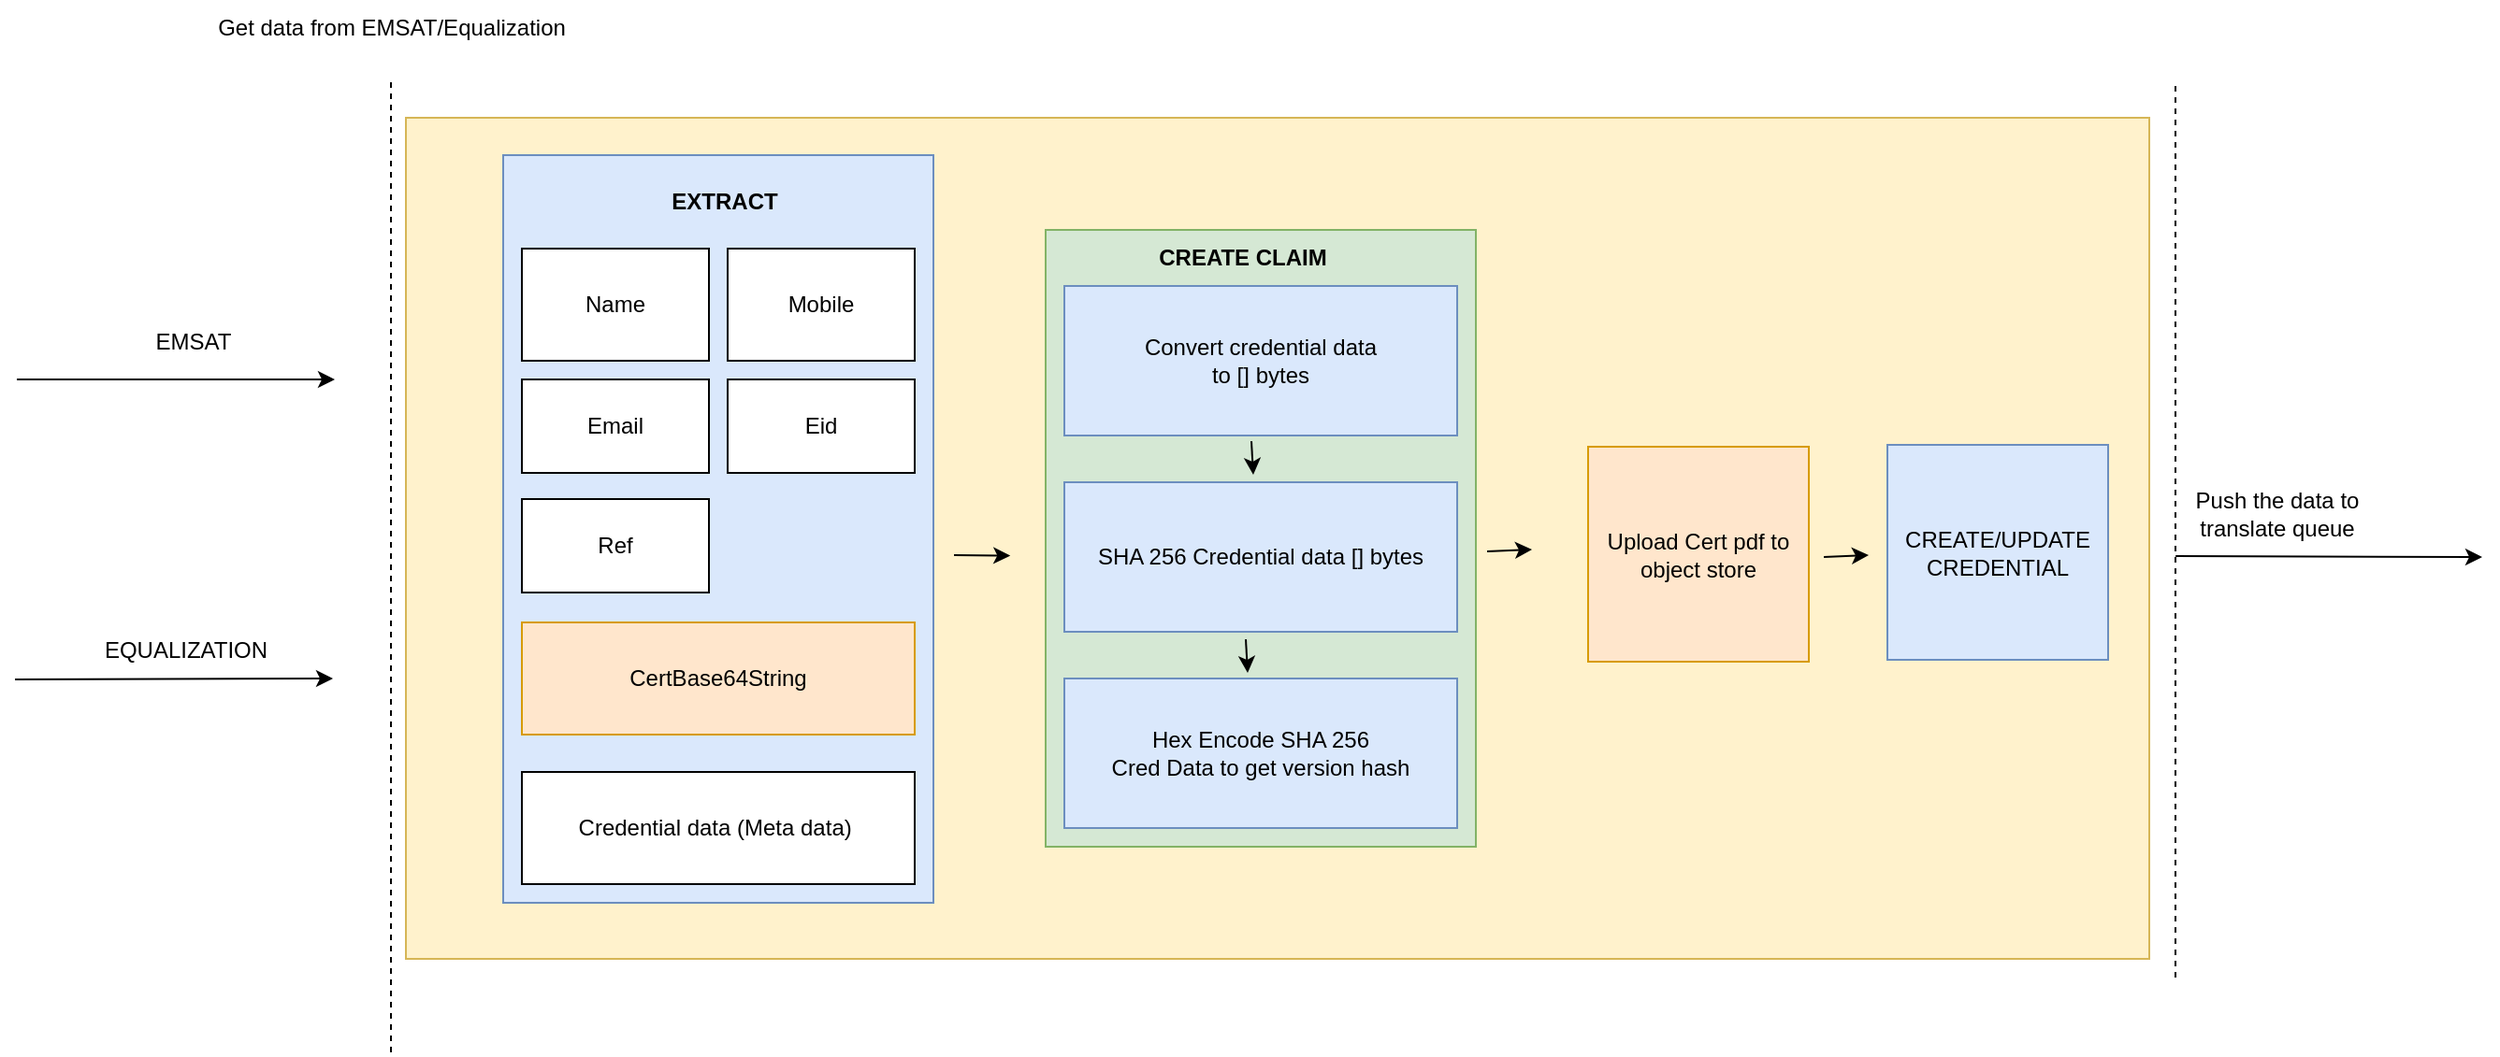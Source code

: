 <mxfile version="20.8.21" type="github">
  <diagram name="Page-1" id="xtX0X9Zmayf66F2EV1Y1">
    <mxGraphModel dx="1314" dy="787" grid="1" gridSize="10" guides="1" tooltips="1" connect="1" arrows="1" fold="1" page="1" pageScale="1" pageWidth="1400" pageHeight="850" math="0" shadow="0">
      <root>
        <mxCell id="0" />
        <mxCell id="1" parent="0" />
        <mxCell id="TLyoO00L_agr9_9Z2vXA-49" value="" style="rounded=0;whiteSpace=wrap;html=1;" vertex="1" parent="1">
          <mxGeometry x="560" y="200" width="120" height="240" as="geometry" />
        </mxCell>
        <mxCell id="TLyoO00L_agr9_9Z2vXA-41" value="" style="rounded=0;whiteSpace=wrap;html=1;fillColor=#fff2cc;strokeColor=#d6b656;" vertex="1" parent="1">
          <mxGeometry x="228" y="100" width="932" height="450" as="geometry" />
        </mxCell>
        <mxCell id="TLyoO00L_agr9_9Z2vXA-1" value="" style="rounded=0;whiteSpace=wrap;html=1;fillColor=#dae8fc;strokeColor=#6c8ebf;" vertex="1" parent="1">
          <mxGeometry x="280" y="120" width="230" height="400" as="geometry" />
        </mxCell>
        <mxCell id="TLyoO00L_agr9_9Z2vXA-6" value="" style="endArrow=classic;html=1;rounded=0;" edge="1" parent="1">
          <mxGeometry width="50" height="50" relative="1" as="geometry">
            <mxPoint x="20" y="240" as="sourcePoint" />
            <mxPoint x="190" y="240" as="targetPoint" />
          </mxGeometry>
        </mxCell>
        <mxCell id="TLyoO00L_agr9_9Z2vXA-7" value="" style="endArrow=classic;html=1;rounded=0;" edge="1" parent="1">
          <mxGeometry width="50" height="50" relative="1" as="geometry">
            <mxPoint x="19" y="400.5" as="sourcePoint" />
            <mxPoint x="189" y="400" as="targetPoint" />
          </mxGeometry>
        </mxCell>
        <mxCell id="TLyoO00L_agr9_9Z2vXA-10" value="Name" style="rounded=0;whiteSpace=wrap;html=1;" vertex="1" parent="1">
          <mxGeometry x="290" y="170" width="100" height="60" as="geometry" />
        </mxCell>
        <mxCell id="TLyoO00L_agr9_9Z2vXA-11" value="Mobile" style="rounded=0;whiteSpace=wrap;html=1;" vertex="1" parent="1">
          <mxGeometry x="400" y="170" width="100" height="60" as="geometry" />
        </mxCell>
        <mxCell id="TLyoO00L_agr9_9Z2vXA-13" value="Email" style="rounded=0;whiteSpace=wrap;html=1;" vertex="1" parent="1">
          <mxGeometry x="290" y="240" width="100" height="50" as="geometry" />
        </mxCell>
        <mxCell id="TLyoO00L_agr9_9Z2vXA-14" value="Eid" style="rounded=0;whiteSpace=wrap;html=1;" vertex="1" parent="1">
          <mxGeometry x="400" y="240" width="100" height="50" as="geometry" />
        </mxCell>
        <mxCell id="TLyoO00L_agr9_9Z2vXA-15" value="Ref" style="rounded=0;whiteSpace=wrap;html=1;" vertex="1" parent="1">
          <mxGeometry x="290" y="304" width="100" height="50" as="geometry" />
        </mxCell>
        <mxCell id="TLyoO00L_agr9_9Z2vXA-17" value="CertBase64String" style="rounded=0;whiteSpace=wrap;html=1;fillColor=#ffe6cc;strokeColor=#d79b00;" vertex="1" parent="1">
          <mxGeometry x="290" y="370" width="210" height="60" as="geometry" />
        </mxCell>
        <mxCell id="TLyoO00L_agr9_9Z2vXA-18" value="EMSAT" style="text;html=1;align=center;verticalAlign=middle;resizable=0;points=[];autosize=1;strokeColor=none;fillColor=none;" vertex="1" parent="1">
          <mxGeometry x="84" y="205" width="60" height="30" as="geometry" />
        </mxCell>
        <mxCell id="TLyoO00L_agr9_9Z2vXA-20" value="" style="endArrow=none;dashed=1;html=1;rounded=0;" edge="1" parent="1">
          <mxGeometry width="50" height="50" relative="1" as="geometry">
            <mxPoint x="220" y="600" as="sourcePoint" />
            <mxPoint x="220" y="80" as="targetPoint" />
          </mxGeometry>
        </mxCell>
        <mxCell id="TLyoO00L_agr9_9Z2vXA-21" value="EQUALIZATION" style="text;html=1;align=center;verticalAlign=middle;resizable=0;points=[];autosize=1;strokeColor=none;fillColor=none;" vertex="1" parent="1">
          <mxGeometry x="55" y="370" width="110" height="30" as="geometry" />
        </mxCell>
        <mxCell id="TLyoO00L_agr9_9Z2vXA-23" value="" style="endArrow=classic;html=1;rounded=0;exitX=0.01;exitY=1.063;exitDx=0;exitDy=0;exitPerimeter=0;" edge="1" parent="1" source="TLyoO00L_agr9_9Z2vXA-24">
          <mxGeometry width="50" height="50" relative="1" as="geometry">
            <mxPoint x="1153" y="331" as="sourcePoint" />
            <mxPoint x="1338" y="335" as="targetPoint" />
          </mxGeometry>
        </mxCell>
        <mxCell id="TLyoO00L_agr9_9Z2vXA-24" value="Push the data to&lt;br&gt;&amp;nbsp;translate queue&amp;nbsp;" style="text;html=1;align=center;verticalAlign=middle;resizable=0;points=[];autosize=1;strokeColor=none;fillColor=none;" vertex="1" parent="1">
          <mxGeometry x="1173" y="292" width="110" height="40" as="geometry" />
        </mxCell>
        <mxCell id="TLyoO00L_agr9_9Z2vXA-25" value="" style="endArrow=none;dashed=1;html=1;rounded=0;" edge="1" parent="1">
          <mxGeometry width="50" height="50" relative="1" as="geometry">
            <mxPoint x="1174" y="560" as="sourcePoint" />
            <mxPoint x="1174" y="80" as="targetPoint" />
          </mxGeometry>
        </mxCell>
        <mxCell id="TLyoO00L_agr9_9Z2vXA-26" value="Get data from EMSAT/Equalization" style="text;html=1;align=center;verticalAlign=middle;resizable=0;points=[];autosize=1;strokeColor=none;fillColor=none;" vertex="1" parent="1">
          <mxGeometry x="115" y="37" width="210" height="30" as="geometry" />
        </mxCell>
        <mxCell id="TLyoO00L_agr9_9Z2vXA-30" value="" style="endArrow=classic;html=1;rounded=0;" edge="1" parent="1">
          <mxGeometry width="50" height="50" relative="1" as="geometry">
            <mxPoint x="806" y="332" as="sourcePoint" />
            <mxPoint x="830" y="331" as="targetPoint" />
          </mxGeometry>
        </mxCell>
        <mxCell id="TLyoO00L_agr9_9Z2vXA-32" value="CREATE/UPDATE CREDENTIAL" style="rounded=0;whiteSpace=wrap;html=1;fillColor=#dae8fc;strokeColor=#6c8ebf;" vertex="1" parent="1">
          <mxGeometry x="1020" y="275" width="118" height="115" as="geometry" />
        </mxCell>
        <mxCell id="TLyoO00L_agr9_9Z2vXA-35" value="Credential data (Meta data)&amp;nbsp;" style="rounded=0;whiteSpace=wrap;html=1;" vertex="1" parent="1">
          <mxGeometry x="290" y="450" width="210" height="60" as="geometry" />
        </mxCell>
        <mxCell id="TLyoO00L_agr9_9Z2vXA-36" value="" style="endArrow=classic;html=1;rounded=0;entryX=0.479;entryY=1.142;entryDx=0;entryDy=0;entryPerimeter=0;" edge="1" parent="1">
          <mxGeometry width="50" height="50" relative="1" as="geometry">
            <mxPoint x="521" y="334" as="sourcePoint" />
            <mxPoint x="551.11" y="334.26" as="targetPoint" />
          </mxGeometry>
        </mxCell>
        <mxCell id="TLyoO00L_agr9_9Z2vXA-38" value="&lt;b&gt;EXTRACT&lt;/b&gt;" style="text;html=1;align=center;verticalAlign=middle;resizable=0;points=[];autosize=1;strokeColor=none;fillColor=none;" vertex="1" parent="1">
          <mxGeometry x="358" y="130" width="80" height="30" as="geometry" />
        </mxCell>
        <mxCell id="TLyoO00L_agr9_9Z2vXA-51" value="" style="rounded=0;whiteSpace=wrap;html=1;fillColor=#d5e8d4;strokeColor=#82b366;" vertex="1" parent="1">
          <mxGeometry x="570" y="160" width="230" height="330" as="geometry" />
        </mxCell>
        <mxCell id="TLyoO00L_agr9_9Z2vXA-39" value="SHA 256 Credential data [] bytes" style="rounded=0;whiteSpace=wrap;html=1;fillColor=#dae8fc;strokeColor=#6c8ebf;" vertex="1" parent="1">
          <mxGeometry x="580" y="295" width="210" height="80" as="geometry" />
        </mxCell>
        <mxCell id="TLyoO00L_agr9_9Z2vXA-40" value="Convert credential data&lt;br&gt;to [] bytes" style="rounded=0;whiteSpace=wrap;html=1;fillColor=#dae8fc;strokeColor=#6c8ebf;" vertex="1" parent="1">
          <mxGeometry x="580" y="190" width="210" height="80" as="geometry" />
        </mxCell>
        <mxCell id="TLyoO00L_agr9_9Z2vXA-52" value="Hex Encode SHA 256 &lt;br&gt;Cred Data to get version hash" style="rounded=0;whiteSpace=wrap;html=1;fillColor=#dae8fc;strokeColor=#6c8ebf;" vertex="1" parent="1">
          <mxGeometry x="580" y="400" width="210" height="80" as="geometry" />
        </mxCell>
        <mxCell id="TLyoO00L_agr9_9Z2vXA-53" value="&lt;b&gt;CREATE CLAIM&lt;/b&gt;" style="text;html=1;align=center;verticalAlign=middle;resizable=0;points=[];autosize=1;strokeColor=none;fillColor=none;" vertex="1" parent="1">
          <mxGeometry x="620" y="160" width="110" height="30" as="geometry" />
        </mxCell>
        <mxCell id="TLyoO00L_agr9_9Z2vXA-55" value="" style="endArrow=classic;html=1;rounded=0;" edge="1" parent="1">
          <mxGeometry width="50" height="50" relative="1" as="geometry">
            <mxPoint x="677" y="379" as="sourcePoint" />
            <mxPoint x="678" y="397" as="targetPoint" />
          </mxGeometry>
        </mxCell>
        <mxCell id="TLyoO00L_agr9_9Z2vXA-56" value="" style="endArrow=classic;html=1;rounded=0;" edge="1" parent="1">
          <mxGeometry width="50" height="50" relative="1" as="geometry">
            <mxPoint x="680" y="273" as="sourcePoint" />
            <mxPoint x="681" y="291" as="targetPoint" />
          </mxGeometry>
        </mxCell>
        <mxCell id="TLyoO00L_agr9_9Z2vXA-57" value="Upload Cert pdf to object store" style="rounded=0;whiteSpace=wrap;html=1;fillColor=#ffe6cc;strokeColor=#d79b00;" vertex="1" parent="1">
          <mxGeometry x="860" y="276" width="118" height="115" as="geometry" />
        </mxCell>
        <mxCell id="TLyoO00L_agr9_9Z2vXA-58" value="" style="endArrow=classic;html=1;rounded=0;" edge="1" parent="1">
          <mxGeometry width="50" height="50" relative="1" as="geometry">
            <mxPoint x="986" y="335" as="sourcePoint" />
            <mxPoint x="1010" y="334" as="targetPoint" />
          </mxGeometry>
        </mxCell>
      </root>
    </mxGraphModel>
  </diagram>
</mxfile>
